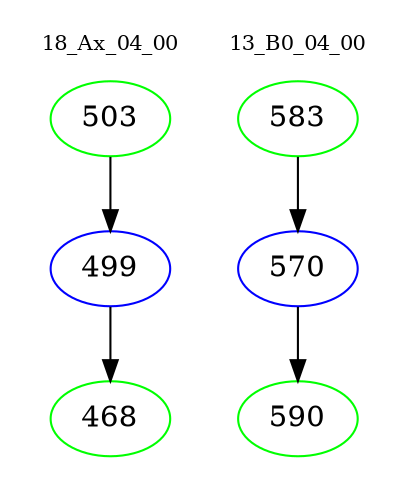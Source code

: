 digraph{
subgraph cluster_0 {
color = white
label = "18_Ax_04_00";
fontsize=10;
T0_503 [label="503", color="green"]
T0_503 -> T0_499 [color="black"]
T0_499 [label="499", color="blue"]
T0_499 -> T0_468 [color="black"]
T0_468 [label="468", color="green"]
}
subgraph cluster_1 {
color = white
label = "13_B0_04_00";
fontsize=10;
T1_583 [label="583", color="green"]
T1_583 -> T1_570 [color="black"]
T1_570 [label="570", color="blue"]
T1_570 -> T1_590 [color="black"]
T1_590 [label="590", color="green"]
}
}
